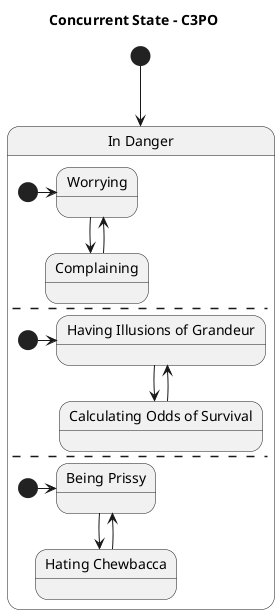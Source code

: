 @startuml

Title Concurrent State - C3PO
[*] --> InDanger
State "In Danger" as InDanger {
  [*] -> Worrying
  Worrying --> Complaining
  Complaining --> Worrying
  --
  state "Having Illusions of Grandeur" as grandeur
  state "Calculating Odds of Survival" as survival
  [*] -> grandeur
  grandeur --> survival
  survival --> grandeur
  --
  state "Being Prissy" as prissy
  state "Hating Chewbacca" as chewbacca
  [*] -> prissy
  prissy --> chewbacca
  chewbacca --> prissy
}

@enduml